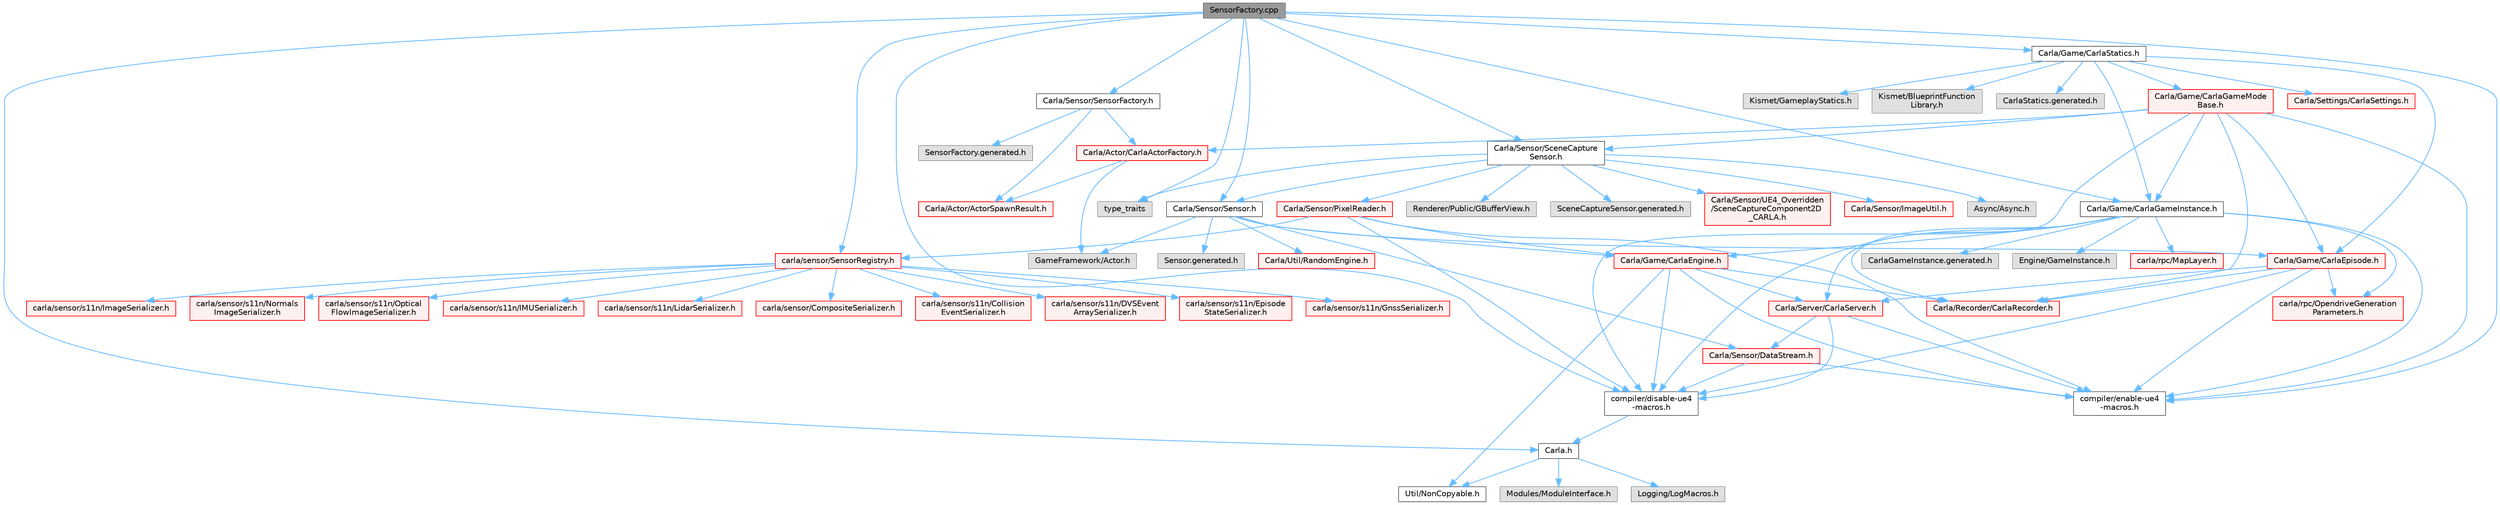 digraph "SensorFactory.cpp"
{
 // INTERACTIVE_SVG=YES
 // LATEX_PDF_SIZE
  bgcolor="transparent";
  edge [fontname=Helvetica,fontsize=10,labelfontname=Helvetica,labelfontsize=10];
  node [fontname=Helvetica,fontsize=10,shape=box,height=0.2,width=0.4];
  Node1 [id="Node000001",label="SensorFactory.cpp",height=0.2,width=0.4,color="gray40", fillcolor="grey60", style="filled", fontcolor="black",tooltip=" "];
  Node1 -> Node2 [id="edge1_Node000001_Node000002",color="steelblue1",style="solid",tooltip=" "];
  Node2 [id="Node000002",label="Carla.h",height=0.2,width=0.4,color="grey40", fillcolor="white", style="filled",URL="$d7/d7d/Carla_8h.html",tooltip=" "];
  Node2 -> Node3 [id="edge2_Node000002_Node000003",color="steelblue1",style="solid",tooltip=" "];
  Node3 [id="Node000003",label="Util/NonCopyable.h",height=0.2,width=0.4,color="grey40", fillcolor="white", style="filled",URL="$d4/d57/Unreal_2CarlaUE4_2Plugins_2Carla_2Source_2Carla_2Util_2NonCopyable_8h.html",tooltip=" "];
  Node2 -> Node4 [id="edge3_Node000002_Node000004",color="steelblue1",style="solid",tooltip=" "];
  Node4 [id="Node000004",label="Logging/LogMacros.h",height=0.2,width=0.4,color="grey60", fillcolor="#E0E0E0", style="filled",tooltip=" "];
  Node2 -> Node5 [id="edge4_Node000002_Node000005",color="steelblue1",style="solid",tooltip=" "];
  Node5 [id="Node000005",label="Modules/ModuleInterface.h",height=0.2,width=0.4,color="grey60", fillcolor="#E0E0E0", style="filled",tooltip=" "];
  Node1 -> Node6 [id="edge5_Node000001_Node000006",color="steelblue1",style="solid",tooltip=" "];
  Node6 [id="Node000006",label="Carla/Sensor/SensorFactory.h",height=0.2,width=0.4,color="grey40", fillcolor="white", style="filled",URL="$d0/dd7/SensorFactory_8h.html",tooltip=" "];
  Node6 -> Node7 [id="edge6_Node000006_Node000007",color="steelblue1",style="solid",tooltip=" "];
  Node7 [id="Node000007",label="Carla/Actor/ActorSpawnResult.h",height=0.2,width=0.4,color="red", fillcolor="#FFF0F0", style="filled",URL="$df/d9f/ActorSpawnResult_8h.html",tooltip=" "];
  Node6 -> Node9 [id="edge7_Node000006_Node000009",color="steelblue1",style="solid",tooltip=" "];
  Node9 [id="Node000009",label="Carla/Actor/CarlaActorFactory.h",height=0.2,width=0.4,color="red", fillcolor="#FFF0F0", style="filled",URL="$d4/d24/CarlaActorFactory_8h.html",tooltip=" "];
  Node9 -> Node7 [id="edge8_Node000009_Node000007",color="steelblue1",style="solid",tooltip=" "];
  Node9 -> Node17 [id="edge9_Node000009_Node000017",color="steelblue1",style="solid",tooltip=" "];
  Node17 [id="Node000017",label="GameFramework/Actor.h",height=0.2,width=0.4,color="grey60", fillcolor="#E0E0E0", style="filled",tooltip=" "];
  Node6 -> Node23 [id="edge10_Node000006_Node000023",color="steelblue1",style="solid",tooltip=" "];
  Node23 [id="Node000023",label="SensorFactory.generated.h",height=0.2,width=0.4,color="grey60", fillcolor="#E0E0E0", style="filled",tooltip=" "];
  Node1 -> Node24 [id="edge11_Node000001_Node000024",color="steelblue1",style="solid",tooltip=" "];
  Node24 [id="Node000024",label="Carla/Game/CarlaGameInstance.h",height=0.2,width=0.4,color="grey40", fillcolor="white", style="filled",URL="$d2/dba/CarlaGameInstance_8h.html",tooltip=" "];
  Node24 -> Node25 [id="edge12_Node000024_Node000025",color="steelblue1",style="solid",tooltip=" "];
  Node25 [id="Node000025",label="Engine/GameInstance.h",height=0.2,width=0.4,color="grey60", fillcolor="#E0E0E0", style="filled",tooltip=" "];
  Node24 -> Node26 [id="edge13_Node000024_Node000026",color="steelblue1",style="solid",tooltip=" "];
  Node26 [id="Node000026",label="Carla/Game/CarlaEngine.h",height=0.2,width=0.4,color="red", fillcolor="#FFF0F0", style="filled",URL="$d0/d11/CarlaEngine_8h.html",tooltip=" "];
  Node26 -> Node27 [id="edge14_Node000026_Node000027",color="steelblue1",style="solid",tooltip=" "];
  Node27 [id="Node000027",label="Carla/Recorder/CarlaRecorder.h",height=0.2,width=0.4,color="red", fillcolor="#FFF0F0", style="filled",URL="$d9/d6a/CarlaRecorder_8h.html",tooltip=" "];
  Node26 -> Node219 [id="edge15_Node000026_Node000219",color="steelblue1",style="solid",tooltip=" "];
  Node219 [id="Node000219",label="Carla/Server/CarlaServer.h",height=0.2,width=0.4,color="red", fillcolor="#FFF0F0", style="filled",URL="$d0/d35/CarlaServer_8h.html",tooltip=" "];
  Node219 -> Node105 [id="edge16_Node000219_Node000105",color="steelblue1",style="solid",tooltip=" "];
  Node105 [id="Node000105",label="Carla/Sensor/DataStream.h",height=0.2,width=0.4,color="red", fillcolor="#FFF0F0", style="filled",URL="$da/dd9/DataStream_8h.html",tooltip=" "];
  Node105 -> Node12 [id="edge17_Node000105_Node000012",color="steelblue1",style="solid",tooltip=" "];
  Node12 [id="Node000012",label="compiler/disable-ue4\l-macros.h",height=0.2,width=0.4,color="grey40", fillcolor="white", style="filled",URL="$d2/d02/disable-ue4-macros_8h.html",tooltip=" "];
  Node12 -> Node2 [id="edge18_Node000012_Node000002",color="steelblue1",style="solid",tooltip=" "];
  Node105 -> Node15 [id="edge19_Node000105_Node000015",color="steelblue1",style="solid",tooltip=" "];
  Node15 [id="Node000015",label="compiler/enable-ue4\l-macros.h",height=0.2,width=0.4,color="grey40", fillcolor="white", style="filled",URL="$d9/da2/enable-ue4-macros_8h.html",tooltip=" "];
  Node219 -> Node12 [id="edge20_Node000219_Node000012",color="steelblue1",style="solid",tooltip=" "];
  Node219 -> Node15 [id="edge21_Node000219_Node000015",color="steelblue1",style="solid",tooltip=" "];
  Node26 -> Node3 [id="edge22_Node000026_Node000003",color="steelblue1",style="solid",tooltip=" "];
  Node26 -> Node12 [id="edge23_Node000026_Node000012",color="steelblue1",style="solid",tooltip=" "];
  Node26 -> Node15 [id="edge24_Node000026_Node000015",color="steelblue1",style="solid",tooltip=" "];
  Node24 -> Node27 [id="edge25_Node000024_Node000027",color="steelblue1",style="solid",tooltip=" "];
  Node24 -> Node219 [id="edge26_Node000024_Node000219",color="steelblue1",style="solid",tooltip=" "];
  Node24 -> Node12 [id="edge27_Node000024_Node000012",color="steelblue1",style="solid",tooltip=" "];
  Node24 -> Node323 [id="edge28_Node000024_Node000323",color="steelblue1",style="solid",tooltip=" "];
  Node323 [id="Node000323",label="carla/rpc/MapLayer.h",height=0.2,width=0.4,color="red", fillcolor="#FFF0F0", style="filled",URL="$d0/dc2/MapLayer_8h.html",tooltip=" "];
  Node24 -> Node309 [id="edge29_Node000024_Node000309",color="steelblue1",style="solid",tooltip=" "];
  Node309 [id="Node000309",label="carla/rpc/OpendriveGeneration\lParameters.h",height=0.2,width=0.4,color="red", fillcolor="#FFF0F0", style="filled",URL="$d9/d3b/OpendriveGenerationParameters_8h.html",tooltip=" "];
  Node24 -> Node15 [id="edge30_Node000024_Node000015",color="steelblue1",style="solid",tooltip=" "];
  Node24 -> Node324 [id="edge31_Node000024_Node000324",color="steelblue1",style="solid",tooltip=" "];
  Node324 [id="Node000324",label="CarlaGameInstance.generated.h",height=0.2,width=0.4,color="grey60", fillcolor="#E0E0E0", style="filled",tooltip=" "];
  Node1 -> Node325 [id="edge32_Node000001_Node000325",color="steelblue1",style="solid",tooltip=" "];
  Node325 [id="Node000325",label="Carla/Game/CarlaStatics.h",height=0.2,width=0.4,color="grey40", fillcolor="white", style="filled",URL="$d9/dc8/CarlaStatics_8h.html",tooltip=" "];
  Node325 -> Node326 [id="edge33_Node000325_Node000326",color="steelblue1",style="solid",tooltip=" "];
  Node326 [id="Node000326",label="Carla/Game/CarlaEpisode.h",height=0.2,width=0.4,color="red", fillcolor="#FFF0F0", style="filled",URL="$de/db8/CarlaEpisode_8h.html",tooltip=" "];
  Node326 -> Node27 [id="edge34_Node000326_Node000027",color="steelblue1",style="solid",tooltip=" "];
  Node326 -> Node219 [id="edge35_Node000326_Node000219",color="steelblue1",style="solid",tooltip=" "];
  Node326 -> Node12 [id="edge36_Node000326_Node000012",color="steelblue1",style="solid",tooltip=" "];
  Node326 -> Node309 [id="edge37_Node000326_Node000309",color="steelblue1",style="solid",tooltip=" "];
  Node326 -> Node15 [id="edge38_Node000326_Node000015",color="steelblue1",style="solid",tooltip=" "];
  Node325 -> Node24 [id="edge39_Node000325_Node000024",color="steelblue1",style="solid",tooltip=" "];
  Node325 -> Node342 [id="edge40_Node000325_Node000342",color="steelblue1",style="solid",tooltip=" "];
  Node342 [id="Node000342",label="Carla/Game/CarlaGameMode\lBase.h",height=0.2,width=0.4,color="red", fillcolor="#FFF0F0", style="filled",URL="$d3/d49/CarlaGameModeBase_8h.html",tooltip=" "];
  Node342 -> Node12 [id="edge41_Node000342_Node000012",color="steelblue1",style="solid",tooltip=" "];
  Node342 -> Node15 [id="edge42_Node000342_Node000015",color="steelblue1",style="solid",tooltip=" "];
  Node342 -> Node9 [id="edge43_Node000342_Node000009",color="steelblue1",style="solid",tooltip=" "];
  Node342 -> Node326 [id="edge44_Node000342_Node000326",color="steelblue1",style="solid",tooltip=" "];
  Node342 -> Node24 [id="edge45_Node000342_Node000024",color="steelblue1",style="solid",tooltip=" "];
  Node342 -> Node27 [id="edge46_Node000342_Node000027",color="steelblue1",style="solid",tooltip=" "];
  Node342 -> Node351 [id="edge47_Node000342_Node000351",color="steelblue1",style="solid",tooltip=" "];
  Node351 [id="Node000351",label="Carla/Sensor/SceneCapture\lSensor.h",height=0.2,width=0.4,color="grey40", fillcolor="white", style="filled",URL="$d8/d95/SceneCaptureSensor_8h.html",tooltip=" "];
  Node351 -> Node352 [id="edge48_Node000351_Node000352",color="steelblue1",style="solid",tooltip=" "];
  Node352 [id="Node000352",label="Carla/Sensor/PixelReader.h",height=0.2,width=0.4,color="red", fillcolor="#FFF0F0", style="filled",URL="$df/d2e/PixelReader_8h.html",tooltip=" "];
  Node352 -> Node26 [id="edge49_Node000352_Node000026",color="steelblue1",style="solid",tooltip=" "];
  Node352 -> Node12 [id="edge50_Node000352_Node000012",color="steelblue1",style="solid",tooltip=" "];
  Node352 -> Node118 [id="edge51_Node000352_Node000118",color="steelblue1",style="solid",tooltip=" "];
  Node118 [id="Node000118",label="carla/sensor/SensorRegistry.h",height=0.2,width=0.4,color="red", fillcolor="#FFF0F0", style="filled",URL="$d4/d03/SensorRegistry_8h.html",tooltip=" "];
  Node118 -> Node119 [id="edge52_Node000118_Node000119",color="steelblue1",style="solid",tooltip=" "];
  Node119 [id="Node000119",label="carla/sensor/CompositeSerializer.h",height=0.2,width=0.4,color="red", fillcolor="#FFF0F0", style="filled",URL="$d0/dc9/CompositeSerializer_8h.html",tooltip=" "];
  Node118 -> Node147 [id="edge53_Node000118_Node000147",color="steelblue1",style="solid",tooltip=" "];
  Node147 [id="Node000147",label="carla/sensor/s11n/Collision\lEventSerializer.h",height=0.2,width=0.4,color="red", fillcolor="#FFF0F0", style="filled",URL="$d8/d9f/CollisionEventSerializer_8h.html",tooltip=" "];
  Node118 -> Node160 [id="edge54_Node000118_Node000160",color="steelblue1",style="solid",tooltip=" "];
  Node160 [id="Node000160",label="carla/sensor/s11n/DVSEvent\lArraySerializer.h",height=0.2,width=0.4,color="red", fillcolor="#FFF0F0", style="filled",URL="$d7/d74/DVSEventArraySerializer_8h.html",tooltip=" "];
  Node118 -> Node162 [id="edge55_Node000118_Node000162",color="steelblue1",style="solid",tooltip=" "];
  Node162 [id="Node000162",label="carla/sensor/s11n/Episode\lStateSerializer.h",height=0.2,width=0.4,color="red", fillcolor="#FFF0F0", style="filled",URL="$dd/dd8/EpisodeStateSerializer_8h.html",tooltip=" "];
  Node118 -> Node170 [id="edge56_Node000118_Node000170",color="steelblue1",style="solid",tooltip=" "];
  Node170 [id="Node000170",label="carla/sensor/s11n/GnssSerializer.h",height=0.2,width=0.4,color="red", fillcolor="#FFF0F0", style="filled",URL="$d6/dc5/GnssSerializer_8h.html",tooltip=" "];
  Node118 -> Node172 [id="edge57_Node000118_Node000172",color="steelblue1",style="solid",tooltip=" "];
  Node172 [id="Node000172",label="carla/sensor/s11n/ImageSerializer.h",height=0.2,width=0.4,color="red", fillcolor="#FFF0F0", style="filled",URL="$de/dbf/ImageSerializer_8h.html",tooltip=" "];
  Node118 -> Node173 [id="edge58_Node000118_Node000173",color="steelblue1",style="solid",tooltip=" "];
  Node173 [id="Node000173",label="carla/sensor/s11n/Normals\lImageSerializer.h",height=0.2,width=0.4,color="red", fillcolor="#FFF0F0", style="filled",URL="$dd/d9f/NormalsImageSerializer_8h.html",tooltip=" "];
  Node118 -> Node174 [id="edge59_Node000118_Node000174",color="steelblue1",style="solid",tooltip=" "];
  Node174 [id="Node000174",label="carla/sensor/s11n/Optical\lFlowImageSerializer.h",height=0.2,width=0.4,color="red", fillcolor="#FFF0F0", style="filled",URL="$dd/d8a/OpticalFlowImageSerializer_8h.html",tooltip=" "];
  Node118 -> Node175 [id="edge60_Node000118_Node000175",color="steelblue1",style="solid",tooltip=" "];
  Node175 [id="Node000175",label="carla/sensor/s11n/IMUSerializer.h",height=0.2,width=0.4,color="red", fillcolor="#FFF0F0", style="filled",URL="$db/daa/IMUSerializer_8h.html",tooltip=" "];
  Node118 -> Node176 [id="edge61_Node000118_Node000176",color="steelblue1",style="solid",tooltip=" "];
  Node176 [id="Node000176",label="carla/sensor/s11n/LidarSerializer.h",height=0.2,width=0.4,color="red", fillcolor="#FFF0F0", style="filled",URL="$d1/de3/LidarSerializer_8h.html",tooltip=" "];
  Node352 -> Node15 [id="edge62_Node000352_Node000015",color="steelblue1",style="solid",tooltip=" "];
  Node351 -> Node356 [id="edge63_Node000351_Node000356",color="steelblue1",style="solid",tooltip=" "];
  Node356 [id="Node000356",label="Carla/Sensor/Sensor.h",height=0.2,width=0.4,color="grey40", fillcolor="white", style="filled",URL="$d7/d7d/Unreal_2CarlaUE4_2Plugins_2Carla_2Source_2Carla_2Sensor_2Sensor_8h.html",tooltip=" "];
  Node356 -> Node326 [id="edge64_Node000356_Node000326",color="steelblue1",style="solid",tooltip=" "];
  Node356 -> Node105 [id="edge65_Node000356_Node000105",color="steelblue1",style="solid",tooltip=" "];
  Node356 -> Node357 [id="edge66_Node000356_Node000357",color="steelblue1",style="solid",tooltip=" "];
  Node357 [id="Node000357",label="Carla/Util/RandomEngine.h",height=0.2,width=0.4,color="red", fillcolor="#FFF0F0", style="filled",URL="$d6/daa/RandomEngine_8h.html",tooltip=" "];
  Node356 -> Node26 [id="edge67_Node000356_Node000026",color="steelblue1",style="solid",tooltip=" "];
  Node356 -> Node17 [id="edge68_Node000356_Node000017",color="steelblue1",style="solid",tooltip=" "];
  Node356 -> Node360 [id="edge69_Node000356_Node000360",color="steelblue1",style="solid",tooltip=" "];
  Node360 [id="Node000360",label="Sensor.generated.h",height=0.2,width=0.4,color="grey60", fillcolor="#E0E0E0", style="filled",tooltip=" "];
  Node351 -> Node361 [id="edge70_Node000351_Node000361",color="steelblue1",style="solid",tooltip=" "];
  Node361 [id="Node000361",label="Carla/Sensor/UE4_Overridden\l/SceneCaptureComponent2D\l_CARLA.h",height=0.2,width=0.4,color="red", fillcolor="#FFF0F0", style="filled",URL="$df/d46/SceneCaptureComponent2D__CARLA_8h.html",tooltip=" "];
  Node351 -> Node364 [id="edge71_Node000351_Node000364",color="steelblue1",style="solid",tooltip=" "];
  Node364 [id="Node000364",label="Carla/Sensor/ImageUtil.h",height=0.2,width=0.4,color="red", fillcolor="#FFF0F0", style="filled",URL="$df/daa/ImageUtil_8h.html",tooltip=" "];
  Node351 -> Node365 [id="edge72_Node000351_Node000365",color="steelblue1",style="solid",tooltip=" "];
  Node365 [id="Node000365",label="Async/Async.h",height=0.2,width=0.4,color="grey60", fillcolor="#E0E0E0", style="filled",tooltip=" "];
  Node351 -> Node366 [id="edge73_Node000351_Node000366",color="steelblue1",style="solid",tooltip=" "];
  Node366 [id="Node000366",label="Renderer/Public/GBufferView.h",height=0.2,width=0.4,color="grey60", fillcolor="#E0E0E0", style="filled",tooltip=" "];
  Node351 -> Node42 [id="edge74_Node000351_Node000042",color="steelblue1",style="solid",tooltip=" "];
  Node42 [id="Node000042",label="type_traits",height=0.2,width=0.4,color="grey60", fillcolor="#E0E0E0", style="filled",tooltip=" "];
  Node351 -> Node367 [id="edge75_Node000351_Node000367",color="steelblue1",style="solid",tooltip=" "];
  Node367 [id="Node000367",label="SceneCaptureSensor.generated.h",height=0.2,width=0.4,color="grey60", fillcolor="#E0E0E0", style="filled",tooltip=" "];
  Node325 -> Node389 [id="edge76_Node000325_Node000389",color="steelblue1",style="solid",tooltip=" "];
  Node389 [id="Node000389",label="Carla/Settings/CarlaSettings.h",height=0.2,width=0.4,color="red", fillcolor="#FFF0F0", style="filled",URL="$d3/d4e/CarlaSettings_8h.html",tooltip=" "];
  Node325 -> Node391 [id="edge77_Node000325_Node000391",color="steelblue1",style="solid",tooltip=" "];
  Node391 [id="Node000391",label="Kismet/GameplayStatics.h",height=0.2,width=0.4,color="grey60", fillcolor="#E0E0E0", style="filled",tooltip=" "];
  Node325 -> Node311 [id="edge78_Node000325_Node000311",color="steelblue1",style="solid",tooltip=" "];
  Node311 [id="Node000311",label="Kismet/BlueprintFunction\lLibrary.h",height=0.2,width=0.4,color="grey60", fillcolor="#E0E0E0", style="filled",tooltip=" "];
  Node325 -> Node392 [id="edge79_Node000325_Node000392",color="steelblue1",style="solid",tooltip=" "];
  Node392 [id="Node000392",label="CarlaStatics.generated.h",height=0.2,width=0.4,color="grey60", fillcolor="#E0E0E0", style="filled",tooltip=" "];
  Node1 -> Node356 [id="edge80_Node000001_Node000356",color="steelblue1",style="solid",tooltip=" "];
  Node1 -> Node351 [id="edge81_Node000001_Node000351",color="steelblue1",style="solid",tooltip=" "];
  Node1 -> Node12 [id="edge82_Node000001_Node000012",color="steelblue1",style="solid",tooltip=" "];
  Node1 -> Node118 [id="edge83_Node000001_Node000118",color="steelblue1",style="solid",tooltip=" "];
  Node1 -> Node15 [id="edge84_Node000001_Node000015",color="steelblue1",style="solid",tooltip=" "];
  Node1 -> Node42 [id="edge85_Node000001_Node000042",color="steelblue1",style="solid",tooltip=" "];
}
